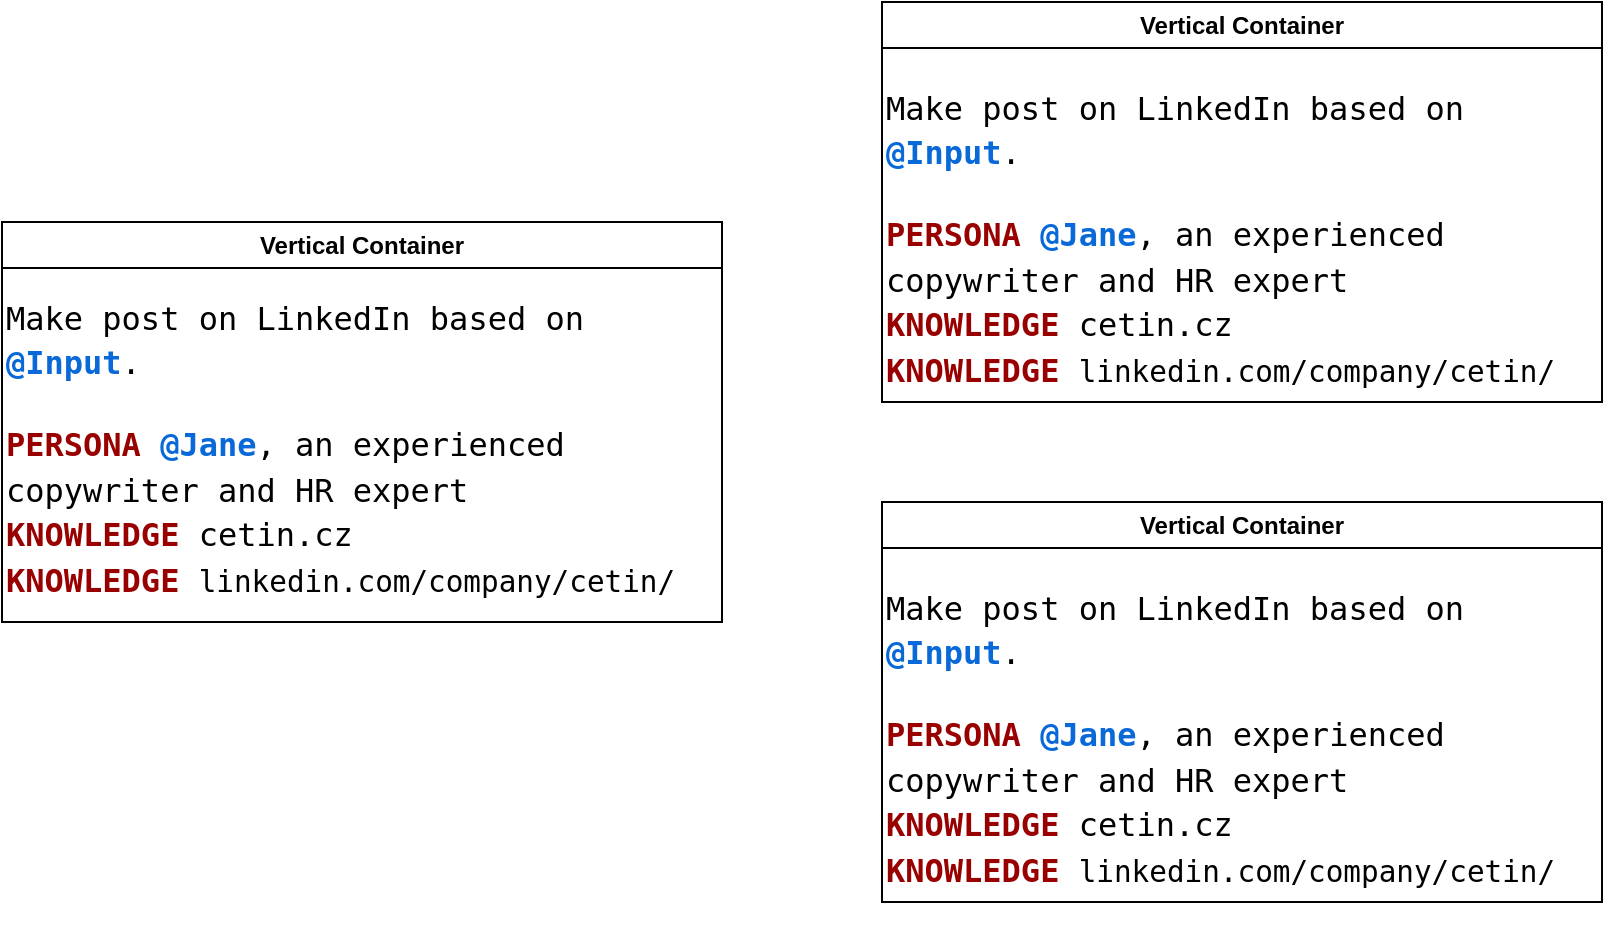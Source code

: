 <mxfile scale="1" border="0" disableSvgWarning="true" linkTarget="_blank">
    <diagram name="Page-1" id="zo4WBBcyATChdUDADUly">
        <mxGraphModel dx="1416" dy="1027" grid="1" gridSize="10" guides="1" tooltips="1" connect="1" arrows="1" fold="1" page="0" pageScale="1" pageWidth="850" pageHeight="1100" math="0" shadow="0">
            <root>
                <mxCell id="0"/>
                <mxCell id="1" parent="0"/>
                <mxCell id="6" value="Vertical Container" style="swimlane;whiteSpace=wrap;html=1;swimlaneFillColor=default;" vertex="1" parent="1">
                    <mxGeometry x="-290" y="70" width="360" height="200" as="geometry"/>
                </mxCell>
                <mxCell id="9" value="&lt;span id=&quot;docs-internal-guid-f1325d4c-7fff-b18c-7b77-cb8e79276ec5&quot;&gt;&lt;p style=&quot;line-height:1.38;margin-top:12pt;margin-bottom:12pt;&quot; dir=&quot;ltr&quot;&gt;&lt;span style=&quot;font-size: 12pt; font-family: &amp;quot;Roboto Mono&amp;quot;, monospace; color: rgb(0, 0, 0); background-color: transparent; font-variant-numeric: normal; font-variant-east-asian: normal; font-variant-alternates: normal; font-variant-position: normal; font-variant-emoji: normal; vertical-align: baseline; white-space-collapse: preserve;&quot;&gt;Make post on LinkedIn based on &lt;/span&gt;&lt;span style=&quot;font-size: 12pt; font-family: &amp;quot;Roboto Mono&amp;quot;, monospace; color: rgb(9, 105, 217); background-color: transparent; font-weight: 700; font-variant-numeric: normal; font-variant-east-asian: normal; font-variant-alternates: normal; font-variant-position: normal; font-variant-emoji: normal; vertical-align: baseline; white-space-collapse: preserve;&quot;&gt;@Input&lt;/span&gt;&lt;span style=&quot;font-size: 12pt; font-family: &amp;quot;Roboto Mono&amp;quot;, monospace; color: rgb(0, 0, 0); background-color: transparent; font-variant-numeric: normal; font-variant-east-asian: normal; font-variant-alternates: normal; font-variant-position: normal; font-variant-emoji: normal; vertical-align: baseline; white-space-collapse: preserve;&quot;&gt;.&lt;/span&gt;&lt;/p&gt;&lt;p style=&quot;line-height:1.421;margin-top:14pt;margin-bottom:0pt;&quot; dir=&quot;ltr&quot;&gt;&lt;span style=&quot;font-size: 12pt; font-family: &amp;quot;Roboto Mono&amp;quot;, monospace; color: rgb(153, 0, 0); background-color: transparent; font-weight: 700; font-variant-numeric: normal; font-variant-east-asian: normal; font-variant-alternates: normal; font-variant-position: normal; font-variant-emoji: normal; vertical-align: baseline; white-space-collapse: preserve;&quot;&gt;PERSONA &lt;/span&gt;&lt;span style=&quot;font-size: 12pt; font-family: &amp;quot;Roboto Mono&amp;quot;, monospace; color: rgb(9, 105, 217); background-color: transparent; font-weight: 700; font-variant-numeric: normal; font-variant-east-asian: normal; font-variant-alternates: normal; font-variant-position: normal; font-variant-emoji: normal; vertical-align: baseline; white-space-collapse: preserve;&quot;&gt;@Jane&lt;/span&gt;&lt;span style=&quot;font-size: 12pt; font-family: &amp;quot;Roboto Mono&amp;quot;, monospace; color: rgb(0, 0, 0); background-color: transparent; font-variant-numeric: normal; font-variant-east-asian: normal; font-variant-alternates: normal; font-variant-position: normal; font-variant-emoji: normal; vertical-align: baseline; white-space-collapse: preserve;&quot;&gt;, an experienced copywriter and HR expert&lt;/span&gt;&lt;/p&gt;&lt;p style=&quot;line-height:1.406;margin-top:0pt;margin-bottom:0pt;&quot; dir=&quot;ltr&quot;&gt;&lt;span style=&quot;font-size: 12pt; font-family: &amp;quot;Roboto Mono&amp;quot;, monospace; color: rgb(153, 0, 0); background-color: transparent; font-weight: 700; font-variant-numeric: normal; font-variant-east-asian: normal; font-variant-alternates: normal; font-variant-position: normal; font-variant-emoji: normal; vertical-align: baseline; white-space-collapse: preserve;&quot;&gt;KNOWLEDGE &lt;/span&gt;&lt;span style=&quot;font-size: 12pt; font-family: &amp;quot;Roboto Mono&amp;quot;, monospace; color: rgb(0, 0, 0); background-color: transparent; font-variant-numeric: normal; font-variant-east-asian: normal; font-variant-alternates: normal; font-variant-position: normal; font-variant-emoji: normal; vertical-align: baseline; white-space-collapse: preserve;&quot;&gt;cetin.cz&lt;/span&gt;&lt;/p&gt;&lt;p style=&quot;line-height:1.406;margin-top:0pt;margin-bottom:0pt;&quot; dir=&quot;ltr&quot;&gt;&lt;span style=&quot;font-size: 12pt; font-family: &amp;quot;Roboto Mono&amp;quot;, monospace; color: rgb(153, 0, 0); background-color: transparent; font-weight: 700; font-variant-numeric: normal; font-variant-east-asian: normal; font-variant-alternates: normal; font-variant-position: normal; font-variant-emoji: normal; vertical-align: baseline; white-space-collapse: preserve;&quot;&gt;KNOWLEDGE &lt;/span&gt;&lt;span style=&quot;font-size: 11pt; font-family: &amp;quot;Roboto Mono&amp;quot;, monospace; color: rgb(0, 0, 0); background-color: transparent; font-variant-numeric: normal; font-variant-east-asian: normal; font-variant-alternates: normal; font-variant-position: normal; font-variant-emoji: normal; vertical-align: baseline; white-space-collapse: preserve;&quot;&gt;linkedin.com/company/cetin/&lt;/span&gt;&lt;/p&gt;&lt;div&gt;&lt;span style=&quot;font-size: 11pt; font-family: &amp;quot;Roboto Mono&amp;quot;, monospace; color: rgb(0, 0, 0); background-color: transparent; font-variant-numeric: normal; font-variant-east-asian: normal; font-variant-alternates: normal; font-variant-position: normal; font-variant-emoji: normal; vertical-align: baseline; white-space-collapse: preserve;&quot;&gt;&lt;br&gt;&lt;/span&gt;&lt;/div&gt;&lt;/span&gt;" style="text;html=1;align=left;verticalAlign=middle;whiteSpace=wrap;rounded=0;" vertex="1" parent="6">
                    <mxGeometry y="30" width="360" height="170" as="geometry"/>
                </mxCell>
                <mxCell id="10" value="Vertical Container" style="swimlane;whiteSpace=wrap;html=1;swimlaneFillColor=default;" vertex="1" parent="1">
                    <mxGeometry x="150" y="-40" width="360" height="200" as="geometry"/>
                </mxCell>
                <mxCell id="11" value="&lt;span id=&quot;docs-internal-guid-f1325d4c-7fff-b18c-7b77-cb8e79276ec5&quot;&gt;&lt;p style=&quot;line-height:1.38;margin-top:12pt;margin-bottom:12pt;&quot; dir=&quot;ltr&quot;&gt;&lt;span style=&quot;font-size: 12pt; font-family: &amp;quot;Roboto Mono&amp;quot;, monospace; color: rgb(0, 0, 0); background-color: transparent; font-variant-numeric: normal; font-variant-east-asian: normal; font-variant-alternates: normal; font-variant-position: normal; font-variant-emoji: normal; vertical-align: baseline; white-space-collapse: preserve;&quot;&gt;Make post on LinkedIn based on &lt;/span&gt;&lt;span style=&quot;font-size: 12pt; font-family: &amp;quot;Roboto Mono&amp;quot;, monospace; color: rgb(9, 105, 217); background-color: transparent; font-weight: 700; font-variant-numeric: normal; font-variant-east-asian: normal; font-variant-alternates: normal; font-variant-position: normal; font-variant-emoji: normal; vertical-align: baseline; white-space-collapse: preserve;&quot;&gt;@Input&lt;/span&gt;&lt;span style=&quot;font-size: 12pt; font-family: &amp;quot;Roboto Mono&amp;quot;, monospace; color: rgb(0, 0, 0); background-color: transparent; font-variant-numeric: normal; font-variant-east-asian: normal; font-variant-alternates: normal; font-variant-position: normal; font-variant-emoji: normal; vertical-align: baseline; white-space-collapse: preserve;&quot;&gt;.&lt;/span&gt;&lt;/p&gt;&lt;p style=&quot;line-height:1.421;margin-top:14pt;margin-bottom:0pt;&quot; dir=&quot;ltr&quot;&gt;&lt;span style=&quot;font-size: 12pt; font-family: &amp;quot;Roboto Mono&amp;quot;, monospace; color: rgb(153, 0, 0); background-color: transparent; font-weight: 700; font-variant-numeric: normal; font-variant-east-asian: normal; font-variant-alternates: normal; font-variant-position: normal; font-variant-emoji: normal; vertical-align: baseline; white-space-collapse: preserve;&quot;&gt;PERSONA &lt;/span&gt;&lt;span style=&quot;font-size: 12pt; font-family: &amp;quot;Roboto Mono&amp;quot;, monospace; color: rgb(9, 105, 217); background-color: transparent; font-weight: 700; font-variant-numeric: normal; font-variant-east-asian: normal; font-variant-alternates: normal; font-variant-position: normal; font-variant-emoji: normal; vertical-align: baseline; white-space-collapse: preserve;&quot;&gt;@Jane&lt;/span&gt;&lt;span style=&quot;font-size: 12pt; font-family: &amp;quot;Roboto Mono&amp;quot;, monospace; color: rgb(0, 0, 0); background-color: transparent; font-variant-numeric: normal; font-variant-east-asian: normal; font-variant-alternates: normal; font-variant-position: normal; font-variant-emoji: normal; vertical-align: baseline; white-space-collapse: preserve;&quot;&gt;, an experienced copywriter and HR expert&lt;/span&gt;&lt;/p&gt;&lt;p style=&quot;line-height:1.406;margin-top:0pt;margin-bottom:0pt;&quot; dir=&quot;ltr&quot;&gt;&lt;span style=&quot;font-size: 12pt; font-family: &amp;quot;Roboto Mono&amp;quot;, monospace; color: rgb(153, 0, 0); background-color: transparent; font-weight: 700; font-variant-numeric: normal; font-variant-east-asian: normal; font-variant-alternates: normal; font-variant-position: normal; font-variant-emoji: normal; vertical-align: baseline; white-space-collapse: preserve;&quot;&gt;KNOWLEDGE &lt;/span&gt;&lt;span style=&quot;font-size: 12pt; font-family: &amp;quot;Roboto Mono&amp;quot;, monospace; color: rgb(0, 0, 0); background-color: transparent; font-variant-numeric: normal; font-variant-east-asian: normal; font-variant-alternates: normal; font-variant-position: normal; font-variant-emoji: normal; vertical-align: baseline; white-space-collapse: preserve;&quot;&gt;cetin.cz&lt;/span&gt;&lt;/p&gt;&lt;p style=&quot;line-height:1.406;margin-top:0pt;margin-bottom:0pt;&quot; dir=&quot;ltr&quot;&gt;&lt;span style=&quot;font-size: 12pt; font-family: &amp;quot;Roboto Mono&amp;quot;, monospace; color: rgb(153, 0, 0); background-color: transparent; font-weight: 700; font-variant-numeric: normal; font-variant-east-asian: normal; font-variant-alternates: normal; font-variant-position: normal; font-variant-emoji: normal; vertical-align: baseline; white-space-collapse: preserve;&quot;&gt;KNOWLEDGE &lt;/span&gt;&lt;span style=&quot;font-size: 11pt; font-family: &amp;quot;Roboto Mono&amp;quot;, monospace; color: rgb(0, 0, 0); background-color: transparent; font-variant-numeric: normal; font-variant-east-asian: normal; font-variant-alternates: normal; font-variant-position: normal; font-variant-emoji: normal; vertical-align: baseline; white-space-collapse: preserve;&quot;&gt;linkedin.com/company/cetin/&lt;/span&gt;&lt;/p&gt;&lt;div&gt;&lt;span style=&quot;font-size: 11pt; font-family: &amp;quot;Roboto Mono&amp;quot;, monospace; color: rgb(0, 0, 0); background-color: transparent; font-variant-numeric: normal; font-variant-east-asian: normal; font-variant-alternates: normal; font-variant-position: normal; font-variant-emoji: normal; vertical-align: baseline; white-space-collapse: preserve;&quot;&gt;&lt;br&gt;&lt;/span&gt;&lt;/div&gt;&lt;/span&gt;" style="text;html=1;align=left;verticalAlign=middle;whiteSpace=wrap;rounded=0;" vertex="1" parent="10">
                    <mxGeometry y="40" width="360" height="160" as="geometry"/>
                </mxCell>
                <mxCell id="12" value="Vertical Container" style="swimlane;whiteSpace=wrap;html=1;swimlaneFillColor=default;" vertex="1" parent="1">
                    <mxGeometry x="150" y="210" width="360" height="200" as="geometry">
                        <mxRectangle x="150" y="210" width="140" height="30" as="alternateBounds"/>
                    </mxGeometry>
                </mxCell>
                <mxCell id="13" value="&lt;span id=&quot;docs-internal-guid-f1325d4c-7fff-b18c-7b77-cb8e79276ec5&quot;&gt;&lt;p style=&quot;line-height:1.38;margin-top:12pt;margin-bottom:12pt;&quot; dir=&quot;ltr&quot;&gt;&lt;span style=&quot;font-size: 12pt; font-family: &amp;quot;Roboto Mono&amp;quot;, monospace; color: rgb(0, 0, 0); background-color: transparent; font-variant-numeric: normal; font-variant-east-asian: normal; font-variant-alternates: normal; font-variant-position: normal; font-variant-emoji: normal; vertical-align: baseline; white-space-collapse: preserve;&quot;&gt;Make post on LinkedIn based on &lt;/span&gt;&lt;span style=&quot;font-size: 12pt; font-family: &amp;quot;Roboto Mono&amp;quot;, monospace; color: rgb(9, 105, 217); background-color: transparent; font-weight: 700; font-variant-numeric: normal; font-variant-east-asian: normal; font-variant-alternates: normal; font-variant-position: normal; font-variant-emoji: normal; vertical-align: baseline; white-space-collapse: preserve;&quot;&gt;@Input&lt;/span&gt;&lt;span style=&quot;font-size: 12pt; font-family: &amp;quot;Roboto Mono&amp;quot;, monospace; color: rgb(0, 0, 0); background-color: transparent; font-variant-numeric: normal; font-variant-east-asian: normal; font-variant-alternates: normal; font-variant-position: normal; font-variant-emoji: normal; vertical-align: baseline; white-space-collapse: preserve;&quot;&gt;.&lt;/span&gt;&lt;/p&gt;&lt;p style=&quot;line-height:1.421;margin-top:14pt;margin-bottom:0pt;&quot; dir=&quot;ltr&quot;&gt;&lt;span style=&quot;font-size: 12pt; font-family: &amp;quot;Roboto Mono&amp;quot;, monospace; color: rgb(153, 0, 0); background-color: transparent; font-weight: 700; font-variant-numeric: normal; font-variant-east-asian: normal; font-variant-alternates: normal; font-variant-position: normal; font-variant-emoji: normal; vertical-align: baseline; white-space-collapse: preserve;&quot;&gt;PERSONA &lt;/span&gt;&lt;span style=&quot;font-size: 12pt; font-family: &amp;quot;Roboto Mono&amp;quot;, monospace; color: rgb(9, 105, 217); background-color: transparent; font-weight: 700; font-variant-numeric: normal; font-variant-east-asian: normal; font-variant-alternates: normal; font-variant-position: normal; font-variant-emoji: normal; vertical-align: baseline; white-space-collapse: preserve;&quot;&gt;@Jane&lt;/span&gt;&lt;span style=&quot;font-size: 12pt; font-family: &amp;quot;Roboto Mono&amp;quot;, monospace; color: rgb(0, 0, 0); background-color: transparent; font-variant-numeric: normal; font-variant-east-asian: normal; font-variant-alternates: normal; font-variant-position: normal; font-variant-emoji: normal; vertical-align: baseline; white-space-collapse: preserve;&quot;&gt;, an experienced copywriter and HR expert&lt;/span&gt;&lt;/p&gt;&lt;p style=&quot;line-height:1.406;margin-top:0pt;margin-bottom:0pt;&quot; dir=&quot;ltr&quot;&gt;&lt;span style=&quot;font-size: 12pt; font-family: &amp;quot;Roboto Mono&amp;quot;, monospace; color: rgb(153, 0, 0); background-color: transparent; font-weight: 700; font-variant-numeric: normal; font-variant-east-asian: normal; font-variant-alternates: normal; font-variant-position: normal; font-variant-emoji: normal; vertical-align: baseline; white-space-collapse: preserve;&quot;&gt;KNOWLEDGE &lt;/span&gt;&lt;span style=&quot;font-size: 12pt; font-family: &amp;quot;Roboto Mono&amp;quot;, monospace; color: rgb(0, 0, 0); background-color: transparent; font-variant-numeric: normal; font-variant-east-asian: normal; font-variant-alternates: normal; font-variant-position: normal; font-variant-emoji: normal; vertical-align: baseline; white-space-collapse: preserve;&quot;&gt;cetin.cz&lt;/span&gt;&lt;/p&gt;&lt;p style=&quot;line-height:1.406;margin-top:0pt;margin-bottom:0pt;&quot; dir=&quot;ltr&quot;&gt;&lt;span style=&quot;font-size: 12pt; font-family: &amp;quot;Roboto Mono&amp;quot;, monospace; color: rgb(153, 0, 0); background-color: transparent; font-weight: 700; font-variant-numeric: normal; font-variant-east-asian: normal; font-variant-alternates: normal; font-variant-position: normal; font-variant-emoji: normal; vertical-align: baseline; white-space-collapse: preserve;&quot;&gt;KNOWLEDGE &lt;/span&gt;&lt;span style=&quot;font-size: 11pt; font-family: &amp;quot;Roboto Mono&amp;quot;, monospace; color: rgb(0, 0, 0); background-color: transparent; font-variant-numeric: normal; font-variant-east-asian: normal; font-variant-alternates: normal; font-variant-position: normal; font-variant-emoji: normal; vertical-align: baseline; white-space-collapse: preserve;&quot;&gt;linkedin.com/company/cetin/&lt;/span&gt;&lt;/p&gt;&lt;div&gt;&lt;span style=&quot;font-size: 11pt; font-family: &amp;quot;Roboto Mono&amp;quot;, monospace; color: rgb(0, 0, 0); background-color: transparent; font-variant-numeric: normal; font-variant-east-asian: normal; font-variant-alternates: normal; font-variant-position: normal; font-variant-emoji: normal; vertical-align: baseline; white-space-collapse: preserve;&quot;&gt;&lt;br&gt;&lt;/span&gt;&lt;/div&gt;&lt;/span&gt;" style="text;html=1;align=left;verticalAlign=middle;whiteSpace=wrap;rounded=0;" vertex="1" parent="12">
                    <mxGeometry y="40" width="360" height="160" as="geometry"/>
                </mxCell>
            </root>
        </mxGraphModel>
    </diagram>
</mxfile>